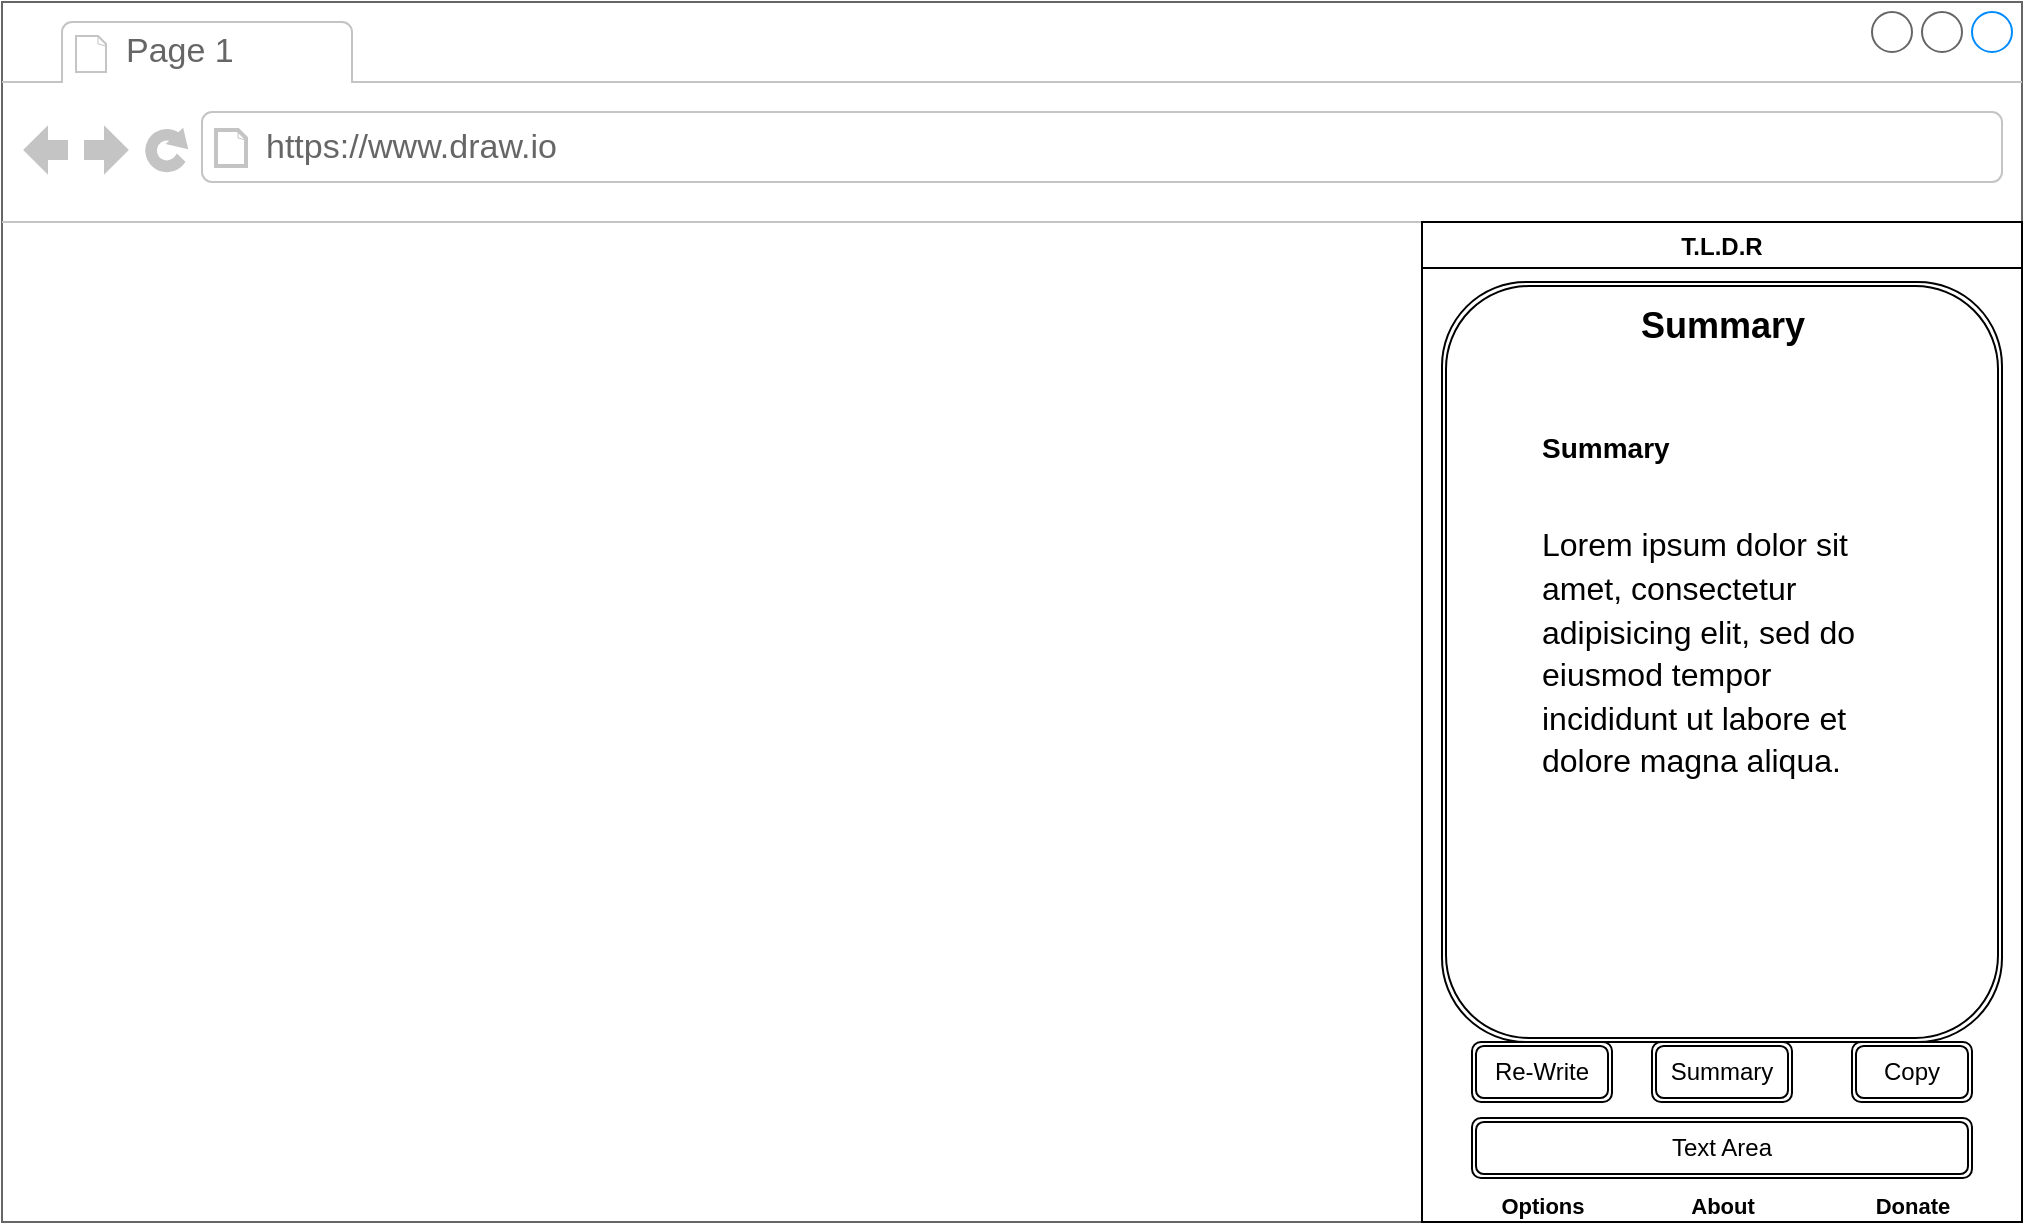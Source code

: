 <mxfile>
    <diagram id="X9RkG-9WGnWRexAeTRti" name="Page-1">
        <mxGraphModel dx="1174" dy="686" grid="1" gridSize="10" guides="1" tooltips="1" connect="1" arrows="1" fold="1" page="1" pageScale="1" pageWidth="850" pageHeight="1100" math="0" shadow="0">
            <root>
                <mxCell id="0"/>
                <mxCell id="1" parent="0"/>
                <mxCell id="2" value="" style="strokeWidth=1;shadow=0;dashed=0;align=center;html=1;shape=mxgraph.mockup.containers.browserWindow;rSize=0;strokeColor=#666666;strokeColor2=#008cff;strokeColor3=#c4c4c4;mainText=,;recursiveResize=0;" vertex="1" parent="1">
                    <mxGeometry x="40" y="290" width="1010" height="610" as="geometry"/>
                </mxCell>
                <mxCell id="3" value="Page 1" style="strokeWidth=1;shadow=0;dashed=0;align=center;html=1;shape=mxgraph.mockup.containers.anchor;fontSize=17;fontColor=#666666;align=left;" vertex="1" parent="2">
                    <mxGeometry x="60" y="12" width="110" height="26" as="geometry"/>
                </mxCell>
                <mxCell id="4" value="https://www.draw.io" style="strokeWidth=1;shadow=0;dashed=0;align=center;html=1;shape=mxgraph.mockup.containers.anchor;rSize=0;fontSize=17;fontColor=#666666;align=left;" vertex="1" parent="2">
                    <mxGeometry x="130" y="60" width="250" height="26" as="geometry"/>
                </mxCell>
                <mxCell id="5" value="T.L.D.R" style="swimlane;startSize=23;" vertex="1" parent="2">
                    <mxGeometry x="710" y="110" width="300" height="500" as="geometry"/>
                </mxCell>
                <mxCell id="6" value="Text Area" style="shape=ext;double=1;rounded=1;whiteSpace=wrap;html=1;" vertex="1" parent="5">
                    <mxGeometry x="25" y="448" width="250" height="30" as="geometry"/>
                </mxCell>
                <mxCell id="7" value="Summary" style="shape=ext;double=1;rounded=1;whiteSpace=wrap;html=1;" vertex="1" parent="5">
                    <mxGeometry x="115" y="410" width="70" height="30" as="geometry"/>
                </mxCell>
                <mxCell id="8" value="" style="shape=ext;double=1;rounded=1;whiteSpace=wrap;html=1;" vertex="1" parent="5">
                    <mxGeometry x="10" y="30" width="280" height="380" as="geometry"/>
                </mxCell>
                <mxCell id="9" value="Copy" style="shape=ext;double=1;rounded=1;whiteSpace=wrap;html=1;" vertex="1" parent="5">
                    <mxGeometry x="215" y="410" width="60" height="30" as="geometry"/>
                </mxCell>
                <mxCell id="10" value="Re-Write" style="shape=ext;double=1;rounded=1;whiteSpace=wrap;html=1;" vertex="1" parent="5">
                    <mxGeometry x="25" y="410" width="70" height="30" as="geometry"/>
                </mxCell>
                <mxCell id="14" value="&lt;font style=&quot;font-size: 11px;&quot;&gt;Donate&lt;/font&gt;" style="text;strokeColor=none;fillColor=none;html=1;fontSize=24;fontStyle=1;verticalAlign=middle;align=center;rotation=0;" vertex="1" parent="5">
                    <mxGeometry x="210" y="475" width="70" height="25" as="geometry"/>
                </mxCell>
                <mxCell id="12" value="&lt;font style=&quot;font-size: 11px;&quot;&gt;About&lt;/font&gt;" style="text;strokeColor=none;fillColor=none;html=1;fontSize=24;fontStyle=1;verticalAlign=middle;align=center;rotation=0;" vertex="1" parent="5">
                    <mxGeometry x="115" y="475" width="70" height="25" as="geometry"/>
                </mxCell>
                <mxCell id="15" value="&lt;font style=&quot;font-size: 11px;&quot;&gt;Options&lt;/font&gt;" style="text;strokeColor=none;fillColor=none;html=1;fontSize=24;fontStyle=1;verticalAlign=middle;align=center;rotation=0;" vertex="1" parent="5">
                    <mxGeometry x="25" y="475" width="70" height="25" as="geometry"/>
                </mxCell>
                <mxCell id="16" value="&lt;font style=&quot;font-size: 18px;&quot;&gt;Summary&lt;/font&gt;" style="text;strokeColor=none;fillColor=none;html=1;fontSize=24;fontStyle=1;verticalAlign=middle;align=center;" vertex="1" parent="5">
                    <mxGeometry x="100" y="30" width="100" height="40" as="geometry"/>
                </mxCell>
                <mxCell id="19" value="&lt;h1&gt;&lt;font style=&quot;font-size: 14px;&quot;&gt;Summary&lt;/font&gt;&lt;/h1&gt;&lt;p&gt;&lt;font size=&quot;3&quot;&gt;Lorem ipsum dolor sit amet, consectetur adipisicing elit, sed do eiusmod tempor incididunt ut labore et dolore magna aliqua.&lt;/font&gt;&lt;/p&gt;" style="text;html=1;strokeColor=none;fillColor=none;spacing=5;spacingTop=-20;whiteSpace=wrap;overflow=hidden;rounded=0;fontSize=18;" vertex="1" parent="5">
                    <mxGeometry x="55" y="70" width="190" height="320" as="geometry"/>
                </mxCell>
            </root>
        </mxGraphModel>
    </diagram>
</mxfile>